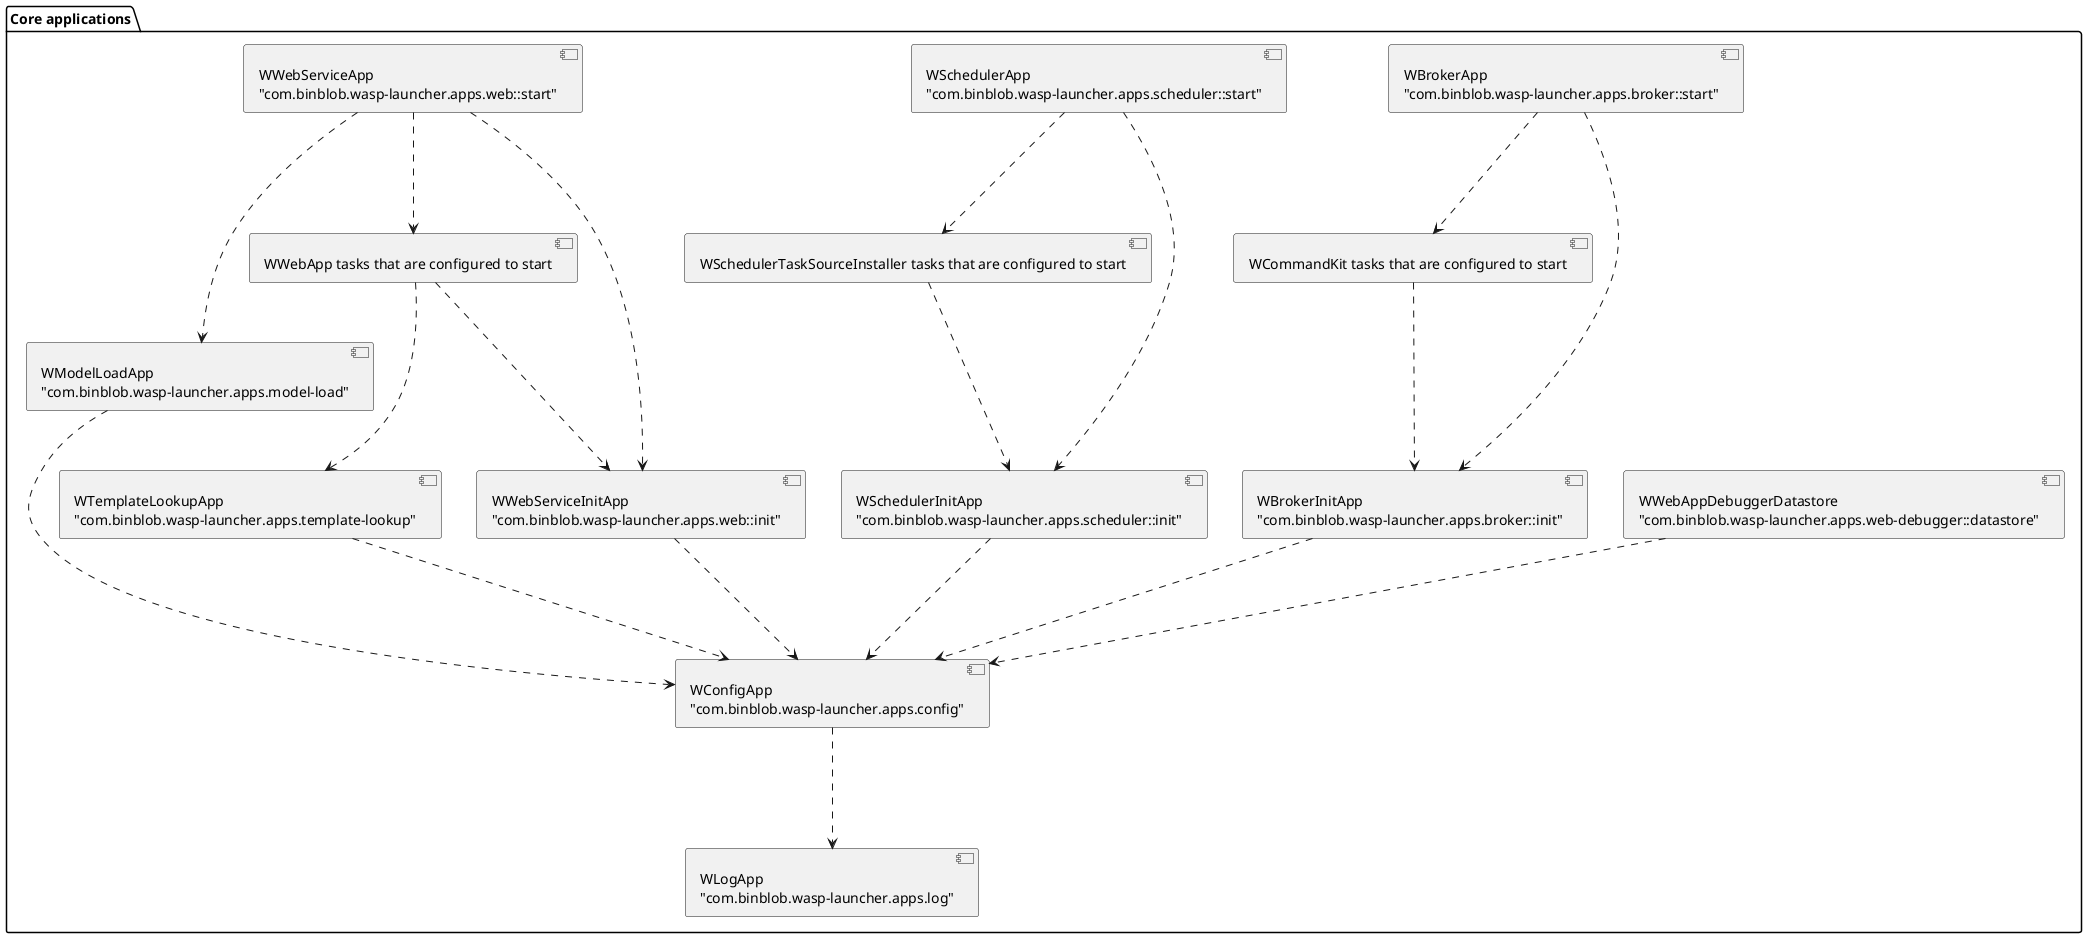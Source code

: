 @startuml

package "Core applications" {

component log [
WLogApp
"com.binblob.wasp-launcher.apps.log"
]

component config [
WConfigApp
"com.binblob.wasp-launcher.apps.config"
]

component debugger [
WWebAppDebuggerDatastore
"com.binblob.wasp-launcher.apps.web-debugger::datastore"
]

component web_init [
WWebServiceInitApp
"com.binblob.wasp-launcher.apps.web::init"
]

component broker_init [
WBrokerInitApp
"com.binblob.wasp-launcher.apps.broker::init"
]

component scheduler_init [
WSchedulerInitApp
"com.binblob.wasp-launcher.apps.scheduler::init"
]

component model [
WModelLoadApp
"com.binblob.wasp-launcher.apps.model-load"
]

component template [
WTemplateLookupApp
"com.binblob.wasp-launcher.apps.template-lookup"
]

component broker_apps [
WCommandKit tasks that are configured to start
]

component broker_start [
WBrokerApp
"com.binblob.wasp-launcher.apps.broker::start"
]

component scheduler_apps [
WSchedulerTaskSourceInstaller tasks that are configured to start
]

component scheduler_start [
WSchedulerApp
"com.binblob.wasp-launcher.apps.scheduler::start"
]

component web_apps [
WWebApp tasks that are configured to start
]

component web_start [
WWebServiceApp
"com.binblob.wasp-launcher.apps.web::start"
]

config .-down-> log
debugger .-down-> config
web_init .-down-> config
broker_init .-down-> config
scheduler_init .-down-> config

broker_apps .-down-> broker_init
broker_start .-down-> broker_init
broker_start .-down-> broker_apps

model .-down-> config
template .-down-> config

scheduler_apps .-down-> scheduler_init
scheduler_start .-down-> scheduler_init
scheduler_start .-down-> scheduler_apps

web_apps .-down-> web_init
web_apps .-down-> template
web_start .-down-> model
web_start .-down-> web_apps
web_start .-down-> web_init
}

@enduml
